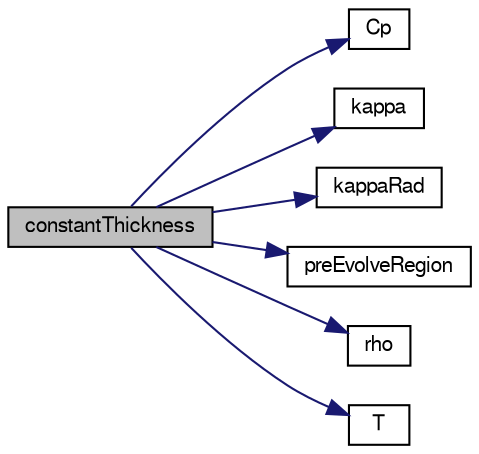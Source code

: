 digraph "constantThickness"
{
  bgcolor="transparent";
  edge [fontname="FreeSans",fontsize="10",labelfontname="FreeSans",labelfontsize="10"];
  node [fontname="FreeSans",fontsize="10",shape=record];
  rankdir="LR";
  Node295 [label="constantThickness",height=0.2,width=0.4,color="black", fillcolor="grey75", style="filled", fontcolor="black"];
  Node295 -> Node296 [color="midnightblue",fontsize="10",style="solid",fontname="FreeSans"];
  Node296 [label="Cp",height=0.2,width=0.4,color="black",URL="$a29198.html#aa714ecb7da5611929ceced503275bee3",tooltip="Return specific heat capacity [J/kg/K]. "];
  Node295 -> Node297 [color="midnightblue",fontsize="10",style="solid",fontname="FreeSans"];
  Node297 [label="kappa",height=0.2,width=0.4,color="black",URL="$a29198.html#aebdacc7585c06cbf1275688528c84778",tooltip="Return the region thermal conductivity [W/m/k]. "];
  Node295 -> Node298 [color="midnightblue",fontsize="10",style="solid",fontname="FreeSans"];
  Node298 [label="kappaRad",height=0.2,width=0.4,color="black",URL="$a29198.html#a1067ff955f6db0fa8a08efbe7e6c1946",tooltip="Return the region absorptivity [1/m]. "];
  Node295 -> Node299 [color="midnightblue",fontsize="10",style="solid",fontname="FreeSans"];
  Node299 [label="preEvolveRegion",height=0.2,width=0.4,color="black",URL="$a29198.html#a97f68fddfa332c08747b539aa08b04f0",tooltip="Pre-evolve region. "];
  Node295 -> Node300 [color="midnightblue",fontsize="10",style="solid",fontname="FreeSans"];
  Node300 [label="rho",height=0.2,width=0.4,color="black",URL="$a29198.html#ae7a11ba77c4afb838e27cae5fef67695",tooltip="Return density [kg/m3]. "];
  Node295 -> Node301 [color="midnightblue",fontsize="10",style="solid",fontname="FreeSans"];
  Node301 [label="T",height=0.2,width=0.4,color="black",URL="$a29198.html#a85a27947f75add23d9b9cf5838b5b888",tooltip="Return const temperature [K]. "];
}
